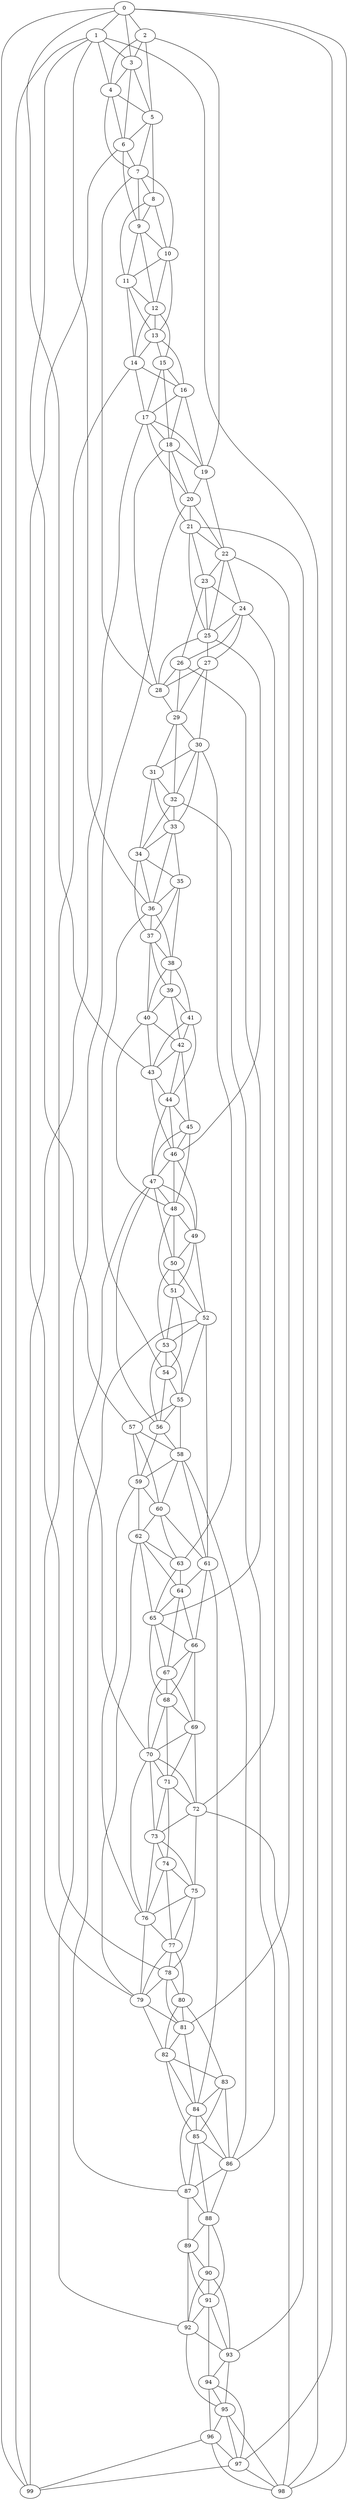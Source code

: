strict graph "watts_strogatz_graph(100,6,0.1)" {
0;
1;
2;
3;
4;
5;
6;
7;
8;
9;
10;
11;
12;
13;
14;
15;
16;
17;
18;
19;
20;
21;
22;
23;
24;
25;
26;
27;
28;
29;
30;
31;
32;
33;
34;
35;
36;
37;
38;
39;
40;
41;
42;
43;
44;
45;
46;
47;
48;
49;
50;
51;
52;
53;
54;
55;
56;
57;
58;
59;
60;
61;
62;
63;
64;
65;
66;
67;
68;
69;
70;
71;
72;
73;
74;
75;
76;
77;
78;
79;
80;
81;
82;
83;
84;
85;
86;
87;
88;
89;
90;
91;
92;
93;
94;
95;
96;
97;
98;
99;
0 -- 1  [is_available=True, prob="0.318040605235"];
0 -- 2  [is_available=True, prob="0.861643673888"];
0 -- 3  [is_available=True, prob="0.086082437683"];
0 -- 97  [is_available=True, prob="0.618776297193"];
0 -- 43  [is_available=True, prob="0.879468948937"];
0 -- 98  [is_available=True, prob="1.0"];
0 -- 99  [is_available=True, prob="0.758457044549"];
1 -- 99  [is_available=True, prob="1.0"];
1 -- 4  [is_available=True, prob="1.0"];
1 -- 98  [is_available=True, prob="0.141955585747"];
1 -- 3  [is_available=True, prob="0.241779009768"];
1 -- 57  [is_available=True, prob="0.398414049625"];
1 -- 36  [is_available=True, prob="1.0"];
2 -- 19  [is_available=True, prob="0.515306842291"];
2 -- 3  [is_available=True, prob="0.0190669702592"];
2 -- 4  [is_available=True, prob="0.839745287263"];
2 -- 5  [is_available=True, prob="1.0"];
3 -- 4  [is_available=True, prob="0.586343454237"];
3 -- 5  [is_available=True, prob="1.0"];
3 -- 6  [is_available=True, prob="0.832605250428"];
4 -- 5  [is_available=True, prob="1.0"];
4 -- 6  [is_available=True, prob="1.0"];
4 -- 7  [is_available=True, prob="0.258868403121"];
5 -- 6  [is_available=True, prob="0.293246513759"];
5 -- 7  [is_available=True, prob="0.228265492512"];
5 -- 8  [is_available=True, prob="1.0"];
6 -- 7  [is_available=True, prob="0.0687805533466"];
6 -- 9  [is_available=True, prob="0.308514869178"];
6 -- 78  [is_available=True, prob="0.850680668433"];
7 -- 8  [is_available=True, prob="0.938995821439"];
7 -- 9  [is_available=True, prob="0.196556373118"];
7 -- 10  [is_available=True, prob="0.0263115201708"];
7 -- 28  [is_available=True, prob="0.672697383257"];
8 -- 9  [is_available=True, prob="1.0"];
8 -- 10  [is_available=True, prob="1.0"];
8 -- 11  [is_available=True, prob="0.062476832918"];
9 -- 10  [is_available=True, prob="0.654400185557"];
9 -- 11  [is_available=True, prob="1.0"];
9 -- 12  [is_available=True, prob="0.812817207624"];
10 -- 11  [is_available=True, prob="0.488602833144"];
10 -- 12  [is_available=True, prob="0.218324614618"];
10 -- 13  [is_available=True, prob="0.355676056215"];
11 -- 12  [is_available=True, prob="0.769360277394"];
11 -- 13  [is_available=True, prob="0.372756990832"];
11 -- 14  [is_available=True, prob="0.0614355759008"];
12 -- 13  [is_available=True, prob="0.243855397492"];
12 -- 14  [is_available=True, prob="0.517878596744"];
12 -- 15  [is_available=True, prob="1.0"];
13 -- 14  [is_available=True, prob="0.280450175187"];
13 -- 15  [is_available=True, prob="0.499671266571"];
13 -- 16  [is_available=True, prob="0.127926406814"];
14 -- 79  [is_available=True, prob="0.327403034848"];
14 -- 16  [is_available=True, prob="0.514255950474"];
14 -- 17  [is_available=True, prob="1.0"];
15 -- 16  [is_available=True, prob="1.0"];
15 -- 17  [is_available=True, prob="0.960414101484"];
15 -- 18  [is_available=True, prob="1.0"];
16 -- 17  [is_available=True, prob="0.420713301828"];
16 -- 18  [is_available=True, prob="0.449824067143"];
16 -- 19  [is_available=True, prob="0.0104032793391"];
17 -- 99  [is_available=True, prob="0.205261271929"];
17 -- 18  [is_available=True, prob="0.451804475636"];
17 -- 19  [is_available=True, prob="0.834000625501"];
17 -- 20  [is_available=True, prob="1.0"];
18 -- 19  [is_available=True, prob="1.0"];
18 -- 20  [is_available=True, prob="0.56432768421"];
18 -- 21  [is_available=True, prob="0.259940059081"];
18 -- 28  [is_available=True, prob="0.432718284601"];
19 -- 20  [is_available=True, prob="0.716133022701"];
19 -- 22  [is_available=True, prob="1.0"];
20 -- 70  [is_available=True, prob="0.189275839675"];
20 -- 21  [is_available=True, prob="0.502098859368"];
20 -- 22  [is_available=True, prob="1.0"];
21 -- 22  [is_available=True, prob="0.209604238508"];
21 -- 23  [is_available=True, prob="0.920854907303"];
21 -- 25  [is_available=True, prob="0.768188856034"];
21 -- 93  [is_available=True, prob="0.625796996398"];
22 -- 81  [is_available=True, prob="0.00570353399539"];
22 -- 23  [is_available=True, prob="0.159771214055"];
22 -- 24  [is_available=True, prob="0.533733270597"];
22 -- 25  [is_available=True, prob="1.0"];
23 -- 24  [is_available=True, prob="0.383016719733"];
23 -- 25  [is_available=True, prob="1.0"];
23 -- 26  [is_available=True, prob="1.0"];
24 -- 72  [is_available=True, prob="0.865371953703"];
24 -- 25  [is_available=True, prob="1.0"];
24 -- 26  [is_available=True, prob="0.888118021062"];
24 -- 27  [is_available=True, prob="0.286625139598"];
25 -- 46  [is_available=True, prob="0.288170285909"];
25 -- 27  [is_available=True, prob="0.508980529582"];
25 -- 28  [is_available=True, prob="0.218223490802"];
26 -- 65  [is_available=True, prob="0.262544674254"];
26 -- 28  [is_available=True, prob="1.0"];
26 -- 29  [is_available=True, prob="1.0"];
27 -- 28  [is_available=True, prob="0.953085703014"];
27 -- 29  [is_available=True, prob="0.74655023234"];
27 -- 30  [is_available=True, prob="0.640722213544"];
28 -- 29  [is_available=True, prob="0.839142161931"];
29 -- 32  [is_available=True, prob="0.723779205752"];
29 -- 30  [is_available=True, prob="0.891900868226"];
29 -- 31  [is_available=True, prob="0.89638809006"];
30 -- 32  [is_available=True, prob="1.0"];
30 -- 33  [is_available=True, prob="0.626593536497"];
30 -- 63  [is_available=True, prob="0.693385046836"];
30 -- 31  [is_available=True, prob="0.0270711345417"];
31 -- 32  [is_available=True, prob="0.782858477333"];
31 -- 33  [is_available=True, prob="0.588412828143"];
31 -- 34  [is_available=True, prob="1.0"];
32 -- 33  [is_available=True, prob="0.41371504075"];
32 -- 34  [is_available=True, prob="0.224166212063"];
32 -- 86  [is_available=True, prob="0.356500763658"];
33 -- 34  [is_available=True, prob="1.0"];
33 -- 35  [is_available=True, prob="0.507963823744"];
33 -- 36  [is_available=True, prob="0.0507209458273"];
34 -- 35  [is_available=True, prob="1.0"];
34 -- 36  [is_available=True, prob="0.0807619233488"];
34 -- 37  [is_available=True, prob="0.416528618406"];
35 -- 36  [is_available=True, prob="0.0597748205947"];
35 -- 37  [is_available=True, prob="0.938155789893"];
35 -- 38  [is_available=True, prob="0.725157935387"];
36 -- 37  [is_available=True, prob="0.106013961825"];
36 -- 38  [is_available=True, prob="1.0"];
36 -- 54  [is_available=True, prob="0.238581303942"];
37 -- 38  [is_available=True, prob="1.0"];
37 -- 39  [is_available=True, prob="0.0795813318903"];
37 -- 40  [is_available=True, prob="0.18070002409"];
38 -- 39  [is_available=True, prob="0.94879127186"];
38 -- 40  [is_available=True, prob="0.172833924912"];
38 -- 41  [is_available=True, prob="1.0"];
39 -- 40  [is_available=True, prob="0.974729853472"];
39 -- 41  [is_available=True, prob="1.0"];
39 -- 42  [is_available=True, prob="0.11212336905"];
40 -- 42  [is_available=True, prob="0.800882337169"];
40 -- 43  [is_available=True, prob="0.919960042284"];
40 -- 48  [is_available=True, prob="1.0"];
41 -- 42  [is_available=True, prob="1.0"];
41 -- 43  [is_available=True, prob="0.297960351972"];
41 -- 44  [is_available=True, prob="0.276713373481"];
42 -- 43  [is_available=True, prob="0.235947539367"];
42 -- 44  [is_available=True, prob="1.0"];
42 -- 45  [is_available=True, prob="1.0"];
43 -- 44  [is_available=True, prob="0.0229400613611"];
43 -- 46  [is_available=True, prob="1.0"];
44 -- 45  [is_available=True, prob="0.757551342921"];
44 -- 46  [is_available=True, prob="0.528081088137"];
44 -- 47  [is_available=True, prob="0.379331811008"];
45 -- 46  [is_available=True, prob="0.493647483162"];
45 -- 47  [is_available=True, prob="0.579313949426"];
45 -- 48  [is_available=True, prob="0.621752606787"];
46 -- 47  [is_available=True, prob="0.376940444008"];
46 -- 48  [is_available=True, prob="0.180765539969"];
46 -- 49  [is_available=True, prob="0.408703377345"];
47 -- 48  [is_available=True, prob="0.267487304583"];
47 -- 49  [is_available=True, prob="0.413599642734"];
47 -- 50  [is_available=True, prob="0.143801939288"];
47 -- 56  [is_available=True, prob="0.504847504333"];
47 -- 92  [is_available=True, prob="0.716980719068"];
48 -- 49  [is_available=True, prob="0.266241894463"];
48 -- 50  [is_available=True, prob="0.806329401203"];
48 -- 51  [is_available=True, prob="0.0233144523001"];
49 -- 50  [is_available=True, prob="0.543725826931"];
49 -- 51  [is_available=True, prob="1.0"];
49 -- 52  [is_available=True, prob="1.0"];
50 -- 51  [is_available=True, prob="0.124845482365"];
50 -- 52  [is_available=True, prob="1.0"];
50 -- 53  [is_available=True, prob="1.0"];
51 -- 52  [is_available=True, prob="0.534829220327"];
51 -- 53  [is_available=True, prob="0.503088515727"];
51 -- 54  [is_available=True, prob="0.12035858392"];
52 -- 87  [is_available=True, prob="0.385453423481"];
52 -- 53  [is_available=True, prob="0.832285091483"];
52 -- 55  [is_available=True, prob="0.215257938094"];
52 -- 61  [is_available=True, prob="0.586430340343"];
53 -- 54  [is_available=True, prob="1.0"];
53 -- 55  [is_available=True, prob="0.560537794666"];
53 -- 56  [is_available=True, prob="0.934309310396"];
54 -- 55  [is_available=True, prob="0.275316755011"];
54 -- 56  [is_available=True, prob="1.0"];
55 -- 56  [is_available=True, prob="0.333229482822"];
55 -- 57  [is_available=True, prob="0.628188582445"];
55 -- 58  [is_available=True, prob="0.8297408648"];
56 -- 58  [is_available=True, prob="0.852194279169"];
56 -- 59  [is_available=True, prob="0.747179653958"];
57 -- 58  [is_available=True, prob="0.465560175739"];
57 -- 59  [is_available=True, prob="0.955975104484"];
57 -- 60  [is_available=True, prob="0.97761415148"];
58 -- 86  [is_available=True, prob="0.918857075573"];
58 -- 59  [is_available=True, prob="0.602260009891"];
58 -- 60  [is_available=True, prob="0.314466257918"];
58 -- 61  [is_available=True, prob="0.688521245867"];
59 -- 76  [is_available=True, prob="0.538090493489"];
59 -- 60  [is_available=True, prob="0.459567974665"];
59 -- 62  [is_available=True, prob="0.360624545876"];
60 -- 61  [is_available=True, prob="1.0"];
60 -- 62  [is_available=True, prob="0.48796379352"];
60 -- 63  [is_available=True, prob="1.0"];
61 -- 64  [is_available=True, prob="0.193153580501"];
61 -- 66  [is_available=True, prob="1.0"];
61 -- 84  [is_available=True, prob="1.0"];
62 -- 64  [is_available=True, prob="0.603957958956"];
62 -- 65  [is_available=True, prob="1.0"];
62 -- 79  [is_available=True, prob="1.0"];
62 -- 63  [is_available=True, prob="0.15492528404"];
63 -- 64  [is_available=True, prob="1.0"];
63 -- 65  [is_available=True, prob="0.293670903654"];
64 -- 65  [is_available=True, prob="0.0556145091829"];
64 -- 66  [is_available=True, prob="0.771286815639"];
64 -- 67  [is_available=True, prob="0.115121860175"];
65 -- 66  [is_available=True, prob="1.0"];
65 -- 67  [is_available=True, prob="0.438284405946"];
65 -- 68  [is_available=True, prob="0.57214191747"];
66 -- 67  [is_available=True, prob="0.705315026568"];
66 -- 68  [is_available=True, prob="0.330656366921"];
66 -- 69  [is_available=True, prob="0.12340271811"];
67 -- 68  [is_available=True, prob="0.154356309397"];
67 -- 69  [is_available=True, prob="0.244659936984"];
67 -- 70  [is_available=True, prob="1.0"];
68 -- 69  [is_available=True, prob="1.0"];
68 -- 70  [is_available=True, prob="0.681647979205"];
68 -- 71  [is_available=True, prob="1.0"];
69 -- 70  [is_available=True, prob="0.659774591402"];
69 -- 71  [is_available=True, prob="1.0"];
69 -- 72  [is_available=True, prob="0.170913971547"];
70 -- 71  [is_available=True, prob="0.301164538956"];
70 -- 72  [is_available=True, prob="0.799731253198"];
70 -- 73  [is_available=True, prob="0.200348487636"];
70 -- 76  [is_available=True, prob="0.707957019862"];
71 -- 72  [is_available=True, prob="0.684870010972"];
71 -- 73  [is_available=True, prob="0.365564335177"];
71 -- 74  [is_available=True, prob="0.98086417728"];
72 -- 98  [is_available=True, prob="0.936168766144"];
72 -- 73  [is_available=True, prob="0.470906596056"];
72 -- 75  [is_available=True, prob="0.0128188924467"];
73 -- 74  [is_available=True, prob="0.853504075023"];
73 -- 75  [is_available=True, prob="0.998786614161"];
73 -- 76  [is_available=True, prob="0.88813756466"];
74 -- 75  [is_available=True, prob="0.91756784204"];
74 -- 76  [is_available=True, prob="1.0"];
74 -- 77  [is_available=True, prob="0.308962488599"];
75 -- 76  [is_available=True, prob="0.0477107145385"];
75 -- 77  [is_available=True, prob="0.170663039024"];
75 -- 78  [is_available=True, prob="1.0"];
76 -- 77  [is_available=True, prob="0.674187688351"];
76 -- 79  [is_available=True, prob="1.0"];
77 -- 78  [is_available=True, prob="1.0"];
77 -- 79  [is_available=True, prob="0.581425239261"];
77 -- 80  [is_available=True, prob="1.0"];
78 -- 79  [is_available=True, prob="0.701365187335"];
78 -- 80  [is_available=True, prob="1.0"];
78 -- 81  [is_available=True, prob="0.400985583015"];
79 -- 81  [is_available=True, prob="1.0"];
79 -- 82  [is_available=True, prob="0.85523220443"];
80 -- 81  [is_available=True, prob="0.155156320703"];
80 -- 82  [is_available=True, prob="0.215298131505"];
80 -- 83  [is_available=True, prob="0.400301260554"];
81 -- 82  [is_available=True, prob="0.308857718216"];
81 -- 84  [is_available=True, prob="0.861888471673"];
82 -- 83  [is_available=True, prob="0.139763419139"];
82 -- 84  [is_available=True, prob="0.262025758386"];
82 -- 85  [is_available=True, prob="0.497199732236"];
83 -- 84  [is_available=True, prob="0.157540661385"];
83 -- 85  [is_available=True, prob="1.0"];
83 -- 86  [is_available=True, prob="0.00513710953979"];
84 -- 85  [is_available=True, prob="0.393297244727"];
84 -- 86  [is_available=True, prob="0.715667096369"];
84 -- 87  [is_available=True, prob="0.879791852874"];
85 -- 86  [is_available=True, prob="1.0"];
85 -- 87  [is_available=True, prob="0.779786892375"];
85 -- 88  [is_available=True, prob="0.333375250879"];
86 -- 87  [is_available=True, prob="0.0438144747583"];
86 -- 88  [is_available=True, prob="0.0836777044954"];
87 -- 88  [is_available=True, prob="1.0"];
87 -- 89  [is_available=True, prob="0.81123520218"];
88 -- 89  [is_available=True, prob="1.0"];
88 -- 90  [is_available=True, prob="0.241679548713"];
88 -- 91  [is_available=True, prob="0.673311239463"];
89 -- 90  [is_available=True, prob="0.771916926881"];
89 -- 91  [is_available=True, prob="1.0"];
89 -- 92  [is_available=True, prob="0.340591416638"];
90 -- 91  [is_available=True, prob="1.0"];
90 -- 92  [is_available=True, prob="1.0"];
90 -- 93  [is_available=True, prob="0.348349784346"];
91 -- 92  [is_available=True, prob="0.407662705227"];
91 -- 93  [is_available=True, prob="0.63371051583"];
91 -- 94  [is_available=True, prob="0.419010997194"];
92 -- 93  [is_available=True, prob="1.0"];
92 -- 95  [is_available=True, prob="0.284844620013"];
93 -- 94  [is_available=True, prob="0.428656256176"];
93 -- 95  [is_available=True, prob="1.0"];
94 -- 96  [is_available=True, prob="1.0"];
94 -- 97  [is_available=True, prob="0.860123217983"];
94 -- 95  [is_available=True, prob="0.869903849523"];
95 -- 96  [is_available=True, prob="1.0"];
95 -- 97  [is_available=True, prob="0.606723051247"];
95 -- 98  [is_available=True, prob="0.904117187867"];
96 -- 97  [is_available=True, prob="0.764359694471"];
96 -- 98  [is_available=True, prob="0.523675238689"];
96 -- 99  [is_available=True, prob="0.0199804443918"];
97 -- 98  [is_available=True, prob="0.93061918664"];
97 -- 99  [is_available=True, prob="0.332728485088"];
}
